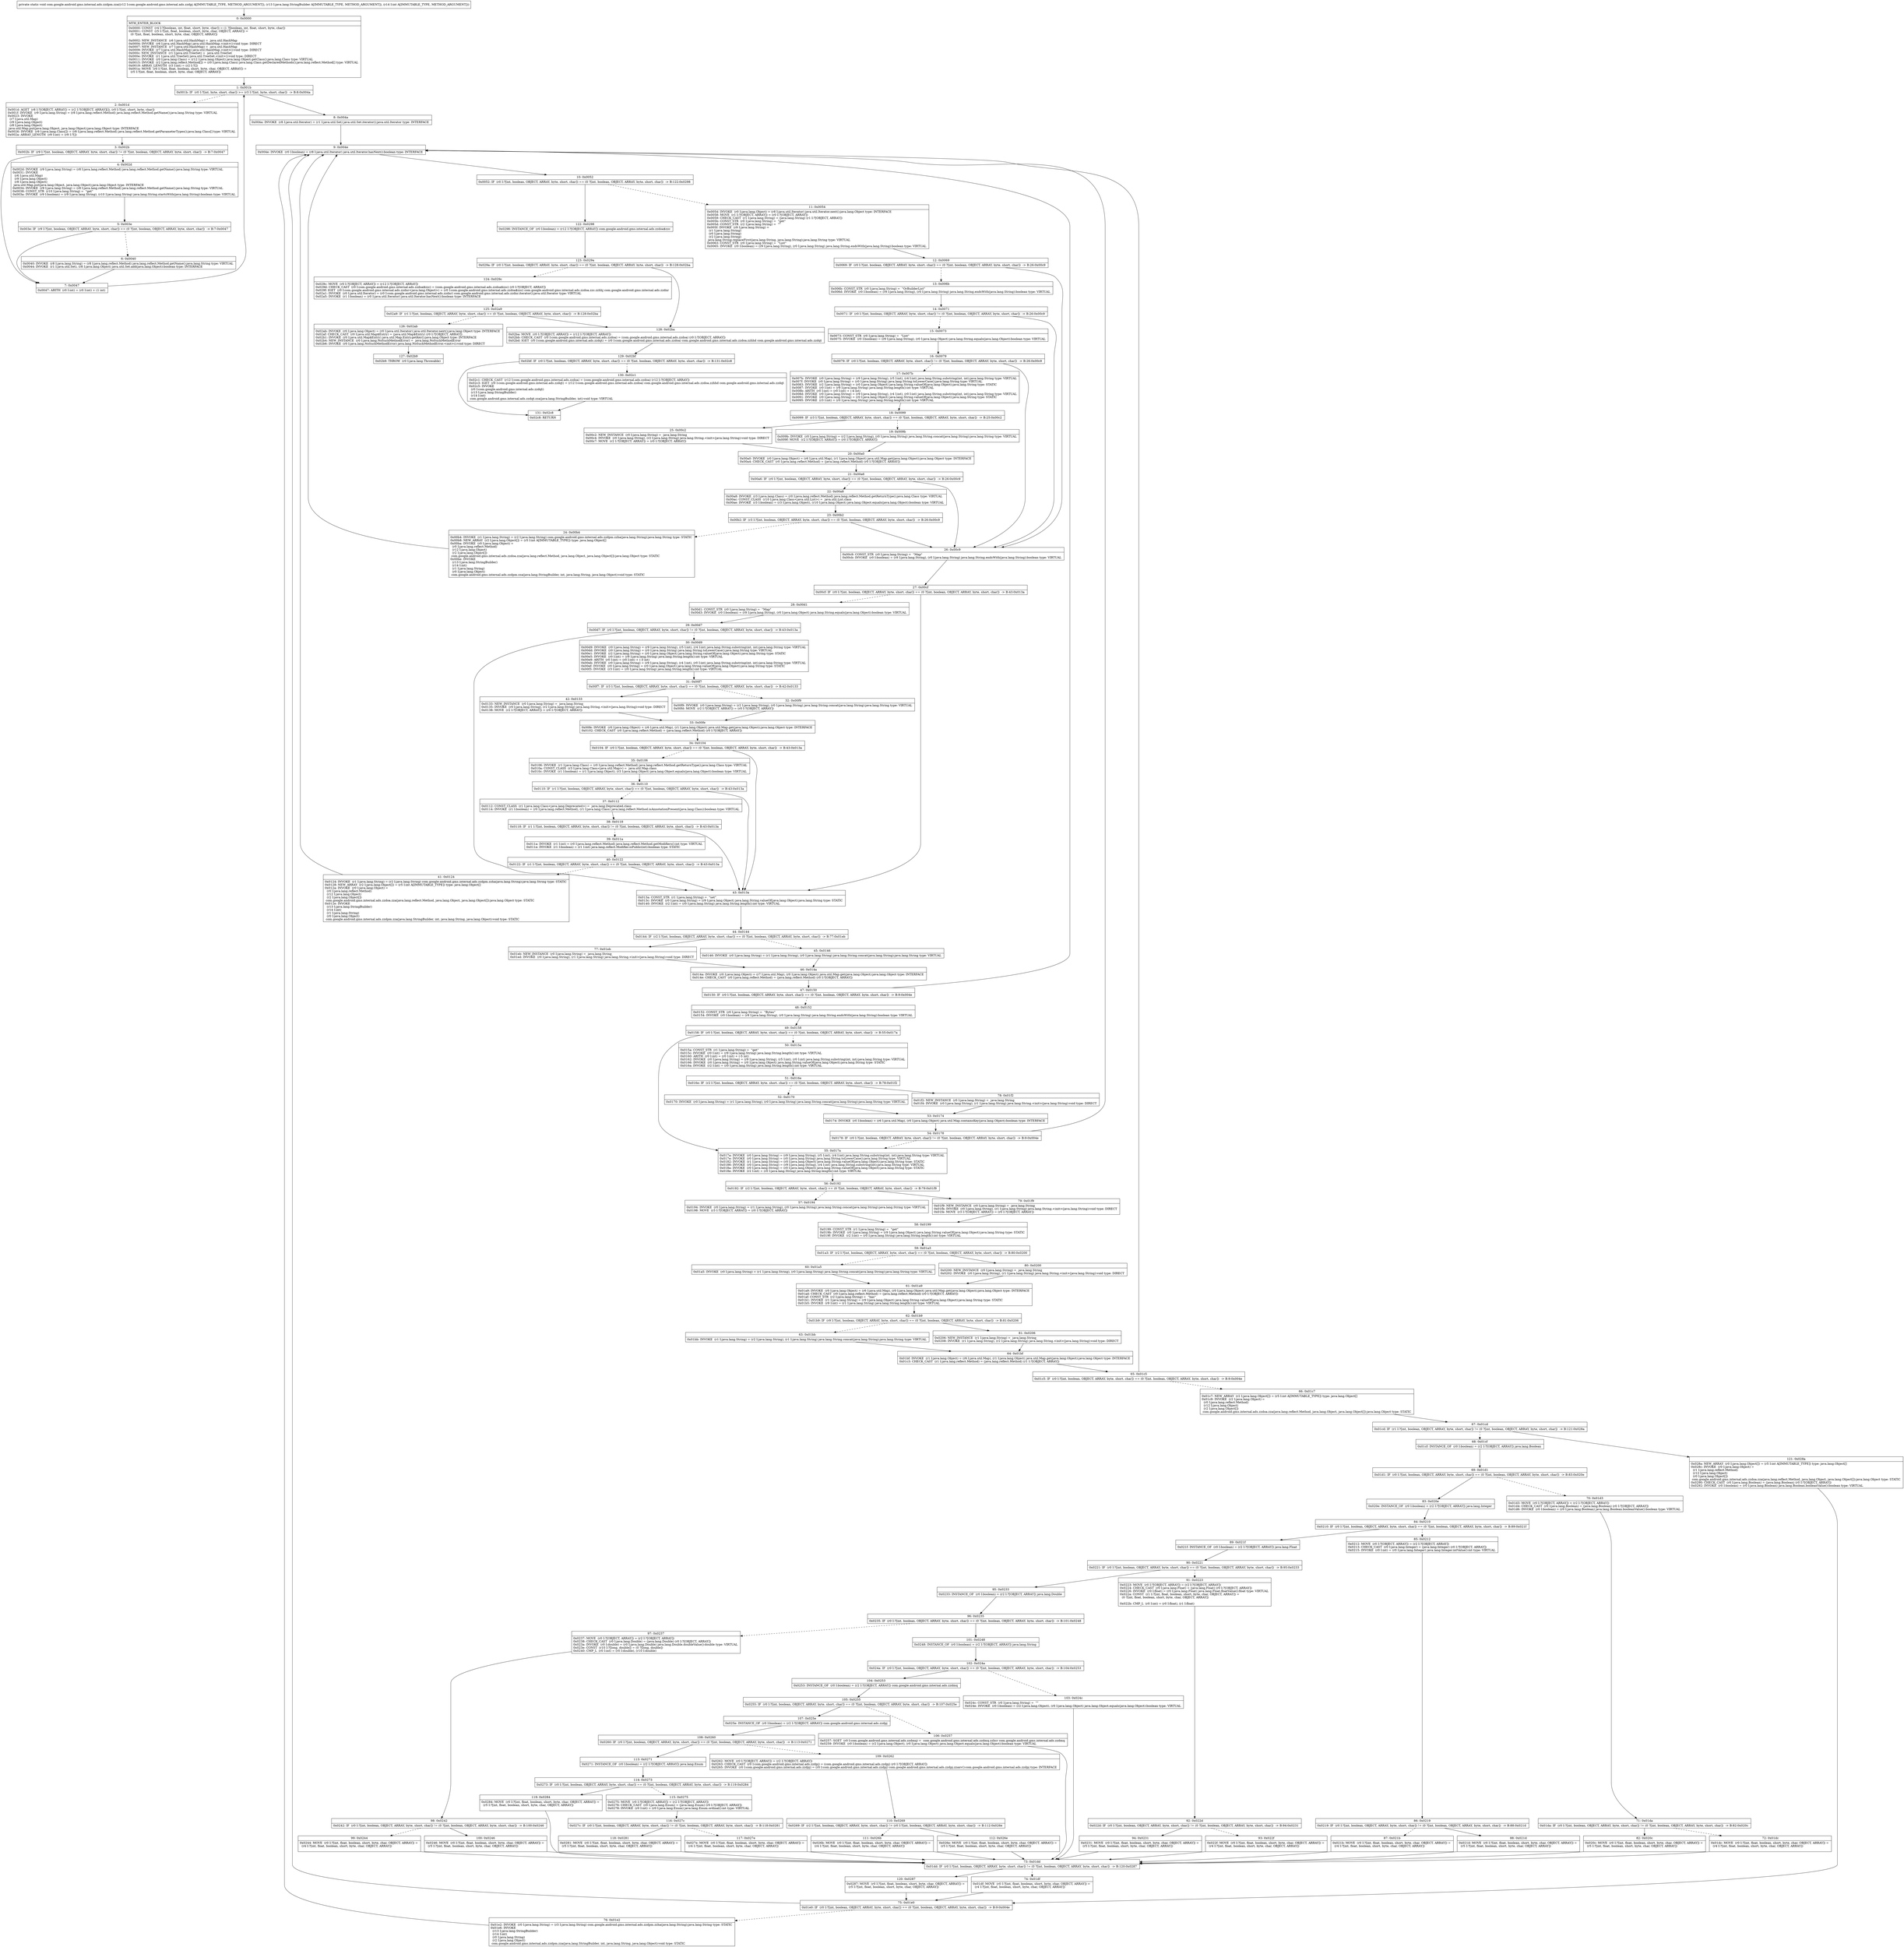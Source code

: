 digraph "CFG forcom.google.android.gms.internal.ads.zzdpm.zza(Lcom\/google\/android\/gms\/internal\/ads\/zzdpj;Ljava\/lang\/StringBuilder;I)V" {
Node_0 [shape=record,label="{0\:\ 0x0000|MTH_ENTER_BLOCK\l|0x0000: CONST  (r4 I:?[boolean, int, float, short, byte, char]) = (1 ?[boolean, int, float, short, byte, char]) \l0x0001: CONST  (r5 I:?[int, float, boolean, short, byte, char, OBJECT, ARRAY]) = \l  (0 ?[int, float, boolean, short, byte, char, OBJECT, ARRAY])\l \l0x0002: NEW_INSTANCE  (r6 I:java.util.HashMap) =  java.util.HashMap \l0x0004: INVOKE  (r6 I:java.util.HashMap) java.util.HashMap.\<init\>():void type: DIRECT \l0x0007: NEW_INSTANCE  (r7 I:java.util.HashMap) =  java.util.HashMap \l0x0009: INVOKE  (r7 I:java.util.HashMap) java.util.HashMap.\<init\>():void type: DIRECT \l0x000c: NEW_INSTANCE  (r1 I:java.util.TreeSet) =  java.util.TreeSet \l0x000e: INVOKE  (r1 I:java.util.TreeSet) java.util.TreeSet.\<init\>():void type: DIRECT \l0x0011: INVOKE  (r0 I:java.lang.Class) = (r12 I:java.lang.Object) java.lang.Object.getClass():java.lang.Class type: VIRTUAL \l0x0015: INVOKE  (r2 I:java.lang.reflect.Method[]) = (r0 I:java.lang.Class) java.lang.Class.getDeclaredMethods():java.lang.reflect.Method[] type: VIRTUAL \l0x0019: ARRAY_LENGTH  (r3 I:int) = (r2 I:?[]) \l0x001a: MOVE  (r0 I:?[int, float, boolean, short, byte, char, OBJECT, ARRAY]) = \l  (r5 I:?[int, float, boolean, short, byte, char, OBJECT, ARRAY])\l \l}"];
Node_1 [shape=record,label="{1\:\ 0x001b|0x001b: IF  (r0 I:?[int, byte, short, char]) \>= (r3 I:?[int, byte, short, char])  \-\> B:8:0x004a \l}"];
Node_2 [shape=record,label="{2\:\ 0x001d|0x001d: AGET  (r8 I:?[OBJECT, ARRAY]) = (r2 I:?[OBJECT, ARRAY][]), (r0 I:?[int, short, byte, char]) \l0x001f: INVOKE  (r9 I:java.lang.String) = (r8 I:java.lang.reflect.Method) java.lang.reflect.Method.getName():java.lang.String type: VIRTUAL \l0x0023: INVOKE  \l  (r7 I:java.util.Map)\l  (r9 I:java.lang.Object)\l  (r8 I:java.lang.Object)\l java.util.Map.put(java.lang.Object, java.lang.Object):java.lang.Object type: INTERFACE \l0x0026: INVOKE  (r9 I:java.lang.Class[]) = (r8 I:java.lang.reflect.Method) java.lang.reflect.Method.getParameterTypes():java.lang.Class[] type: VIRTUAL \l0x002a: ARRAY_LENGTH  (r9 I:int) = (r9 I:?[]) \l}"];
Node_3 [shape=record,label="{3\:\ 0x002b|0x002b: IF  (r9 I:?[int, boolean, OBJECT, ARRAY, byte, short, char]) != (0 ?[int, boolean, OBJECT, ARRAY, byte, short, char])  \-\> B:7:0x0047 \l}"];
Node_4 [shape=record,label="{4\:\ 0x002d|0x002d: INVOKE  (r9 I:java.lang.String) = (r8 I:java.lang.reflect.Method) java.lang.reflect.Method.getName():java.lang.String type: VIRTUAL \l0x0031: INVOKE  \l  (r6 I:java.util.Map)\l  (r9 I:java.lang.Object)\l  (r8 I:java.lang.Object)\l java.util.Map.put(java.lang.Object, java.lang.Object):java.lang.Object type: INTERFACE \l0x0034: INVOKE  (r9 I:java.lang.String) = (r8 I:java.lang.reflect.Method) java.lang.reflect.Method.getName():java.lang.String type: VIRTUAL \l0x0038: CONST_STR  (r10 I:java.lang.String) =  \"get\" \l0x003a: INVOKE  (r9 I:boolean) = (r9 I:java.lang.String), (r10 I:java.lang.String) java.lang.String.startsWith(java.lang.String):boolean type: VIRTUAL \l}"];
Node_5 [shape=record,label="{5\:\ 0x003e|0x003e: IF  (r9 I:?[int, boolean, OBJECT, ARRAY, byte, short, char]) == (0 ?[int, boolean, OBJECT, ARRAY, byte, short, char])  \-\> B:7:0x0047 \l}"];
Node_6 [shape=record,label="{6\:\ 0x0040|0x0040: INVOKE  (r8 I:java.lang.String) = (r8 I:java.lang.reflect.Method) java.lang.reflect.Method.getName():java.lang.String type: VIRTUAL \l0x0044: INVOKE  (r1 I:java.util.Set), (r8 I:java.lang.Object) java.util.Set.add(java.lang.Object):boolean type: INTERFACE \l}"];
Node_7 [shape=record,label="{7\:\ 0x0047|0x0047: ARITH  (r0 I:int) = (r0 I:int) + (1 int) \l}"];
Node_8 [shape=record,label="{8\:\ 0x004a|0x004a: INVOKE  (r8 I:java.util.Iterator) = (r1 I:java.util.Set) java.util.Set.iterator():java.util.Iterator type: INTERFACE \l}"];
Node_9 [shape=record,label="{9\:\ 0x004e|0x004e: INVOKE  (r0 I:boolean) = (r8 I:java.util.Iterator) java.util.Iterator.hasNext():boolean type: INTERFACE \l}"];
Node_10 [shape=record,label="{10\:\ 0x0052|0x0052: IF  (r0 I:?[int, boolean, OBJECT, ARRAY, byte, short, char]) == (0 ?[int, boolean, OBJECT, ARRAY, byte, short, char])  \-\> B:122:0x0298 \l}"];
Node_11 [shape=record,label="{11\:\ 0x0054|0x0054: INVOKE  (r0 I:java.lang.Object) = (r8 I:java.util.Iterator) java.util.Iterator.next():java.lang.Object type: INTERFACE \l0x0058: MOVE  (r1 I:?[OBJECT, ARRAY]) = (r0 I:?[OBJECT, ARRAY]) \l0x0059: CHECK_CAST  (r1 I:java.lang.String) = (java.lang.String) (r1 I:?[OBJECT, ARRAY]) \l0x005b: CONST_STR  (r0 I:java.lang.String) =  \"get\" \l0x005d: CONST_STR  (r2 I:java.lang.String) =  \"\" \l0x005f: INVOKE  (r9 I:java.lang.String) = \l  (r1 I:java.lang.String)\l  (r0 I:java.lang.String)\l  (r2 I:java.lang.String)\l java.lang.String.replaceFirst(java.lang.String, java.lang.String):java.lang.String type: VIRTUAL \l0x0063: CONST_STR  (r0 I:java.lang.String) =  \"List\" \l0x0065: INVOKE  (r0 I:boolean) = (r9 I:java.lang.String), (r0 I:java.lang.String) java.lang.String.endsWith(java.lang.String):boolean type: VIRTUAL \l}"];
Node_12 [shape=record,label="{12\:\ 0x0069|0x0069: IF  (r0 I:?[int, boolean, OBJECT, ARRAY, byte, short, char]) == (0 ?[int, boolean, OBJECT, ARRAY, byte, short, char])  \-\> B:26:0x00c9 \l}"];
Node_13 [shape=record,label="{13\:\ 0x006b|0x006b: CONST_STR  (r0 I:java.lang.String) =  \"OrBuilderList\" \l0x006d: INVOKE  (r0 I:boolean) = (r9 I:java.lang.String), (r0 I:java.lang.String) java.lang.String.endsWith(java.lang.String):boolean type: VIRTUAL \l}"];
Node_14 [shape=record,label="{14\:\ 0x0071|0x0071: IF  (r0 I:?[int, boolean, OBJECT, ARRAY, byte, short, char]) != (0 ?[int, boolean, OBJECT, ARRAY, byte, short, char])  \-\> B:26:0x00c9 \l}"];
Node_15 [shape=record,label="{15\:\ 0x0073|0x0073: CONST_STR  (r0 I:java.lang.String) =  \"List\" \l0x0075: INVOKE  (r0 I:boolean) = (r9 I:java.lang.String), (r0 I:java.lang.Object) java.lang.String.equals(java.lang.Object):boolean type: VIRTUAL \l}"];
Node_16 [shape=record,label="{16\:\ 0x0079|0x0079: IF  (r0 I:?[int, boolean, OBJECT, ARRAY, byte, short, char]) != (0 ?[int, boolean, OBJECT, ARRAY, byte, short, char])  \-\> B:26:0x00c9 \l}"];
Node_17 [shape=record,label="{17\:\ 0x007b|0x007b: INVOKE  (r0 I:java.lang.String) = (r9 I:java.lang.String), (r5 I:int), (r4 I:int) java.lang.String.substring(int, int):java.lang.String type: VIRTUAL \l0x007f: INVOKE  (r0 I:java.lang.String) = (r0 I:java.lang.String) java.lang.String.toLowerCase():java.lang.String type: VIRTUAL \l0x0083: INVOKE  (r2 I:java.lang.String) = (r0 I:java.lang.Object) java.lang.String.valueOf(java.lang.Object):java.lang.String type: STATIC \l0x0087: INVOKE  (r0 I:int) = (r9 I:java.lang.String) java.lang.String.length():int type: VIRTUAL \l0x008b: ARITH  (r0 I:int) = (r0 I:int) + (\-4 int) \l0x008d: INVOKE  (r0 I:java.lang.String) = (r9 I:java.lang.String), (r4 I:int), (r0 I:int) java.lang.String.substring(int, int):java.lang.String type: VIRTUAL \l0x0091: INVOKE  (r0 I:java.lang.String) = (r0 I:java.lang.Object) java.lang.String.valueOf(java.lang.Object):java.lang.String type: STATIC \l0x0095: INVOKE  (r3 I:int) = (r0 I:java.lang.String) java.lang.String.length():int type: VIRTUAL \l}"];
Node_18 [shape=record,label="{18\:\ 0x0099|0x0099: IF  (r3 I:?[int, boolean, OBJECT, ARRAY, byte, short, char]) == (0 ?[int, boolean, OBJECT, ARRAY, byte, short, char])  \-\> B:25:0x00c2 \l}"];
Node_19 [shape=record,label="{19\:\ 0x009b|0x009b: INVOKE  (r0 I:java.lang.String) = (r2 I:java.lang.String), (r0 I:java.lang.String) java.lang.String.concat(java.lang.String):java.lang.String type: VIRTUAL \l0x009f: MOVE  (r2 I:?[OBJECT, ARRAY]) = (r0 I:?[OBJECT, ARRAY]) \l}"];
Node_20 [shape=record,label="{20\:\ 0x00a0|0x00a0: INVOKE  (r0 I:java.lang.Object) = (r6 I:java.util.Map), (r1 I:java.lang.Object) java.util.Map.get(java.lang.Object):java.lang.Object type: INTERFACE \l0x00a4: CHECK_CAST  (r0 I:java.lang.reflect.Method) = (java.lang.reflect.Method) (r0 I:?[OBJECT, ARRAY]) \l}"];
Node_21 [shape=record,label="{21\:\ 0x00a6|0x00a6: IF  (r0 I:?[int, boolean, OBJECT, ARRAY, byte, short, char]) == (0 ?[int, boolean, OBJECT, ARRAY, byte, short, char])  \-\> B:26:0x00c9 \l}"];
Node_22 [shape=record,label="{22\:\ 0x00a8|0x00a8: INVOKE  (r3 I:java.lang.Class) = (r0 I:java.lang.reflect.Method) java.lang.reflect.Method.getReturnType():java.lang.Class type: VIRTUAL \l0x00ac: CONST_CLASS  (r10 I:java.lang.Class\<java.util.List\>) =  java.util.List.class \l0x00ae: INVOKE  (r3 I:boolean) = (r3 I:java.lang.Object), (r10 I:java.lang.Object) java.lang.Object.equals(java.lang.Object):boolean type: VIRTUAL \l}"];
Node_23 [shape=record,label="{23\:\ 0x00b2|0x00b2: IF  (r3 I:?[int, boolean, OBJECT, ARRAY, byte, short, char]) == (0 ?[int, boolean, OBJECT, ARRAY, byte, short, char])  \-\> B:26:0x00c9 \l}"];
Node_24 [shape=record,label="{24\:\ 0x00b4|0x00b4: INVOKE  (r1 I:java.lang.String) = (r2 I:java.lang.String) com.google.android.gms.internal.ads.zzdpm.zzha(java.lang.String):java.lang.String type: STATIC \l0x00b8: NEW_ARRAY  (r2 I:java.lang.Object[]) = (r5 I:int A[IMMUTABLE_TYPE]) type: java.lang.Object[] \l0x00ba: INVOKE  (r0 I:java.lang.Object) = \l  (r0 I:java.lang.reflect.Method)\l  (r12 I:java.lang.Object)\l  (r2 I:java.lang.Object[])\l com.google.android.gms.internal.ads.zzdoa.zza(java.lang.reflect.Method, java.lang.Object, java.lang.Object[]):java.lang.Object type: STATIC \l0x00be: INVOKE  \l  (r13 I:java.lang.StringBuilder)\l  (r14 I:int)\l  (r1 I:java.lang.String)\l  (r0 I:java.lang.Object)\l com.google.android.gms.internal.ads.zzdpm.zza(java.lang.StringBuilder, int, java.lang.String, java.lang.Object):void type: STATIC \l}"];
Node_25 [shape=record,label="{25\:\ 0x00c2|0x00c2: NEW_INSTANCE  (r0 I:java.lang.String) =  java.lang.String \l0x00c4: INVOKE  (r0 I:java.lang.String), (r2 I:java.lang.String) java.lang.String.\<init\>(java.lang.String):void type: DIRECT \l0x00c7: MOVE  (r2 I:?[OBJECT, ARRAY]) = (r0 I:?[OBJECT, ARRAY]) \l}"];
Node_26 [shape=record,label="{26\:\ 0x00c9|0x00c9: CONST_STR  (r0 I:java.lang.String) =  \"Map\" \l0x00cb: INVOKE  (r0 I:boolean) = (r9 I:java.lang.String), (r0 I:java.lang.String) java.lang.String.endsWith(java.lang.String):boolean type: VIRTUAL \l}"];
Node_27 [shape=record,label="{27\:\ 0x00cf|0x00cf: IF  (r0 I:?[int, boolean, OBJECT, ARRAY, byte, short, char]) == (0 ?[int, boolean, OBJECT, ARRAY, byte, short, char])  \-\> B:43:0x013a \l}"];
Node_28 [shape=record,label="{28\:\ 0x00d1|0x00d1: CONST_STR  (r0 I:java.lang.String) =  \"Map\" \l0x00d3: INVOKE  (r0 I:boolean) = (r9 I:java.lang.String), (r0 I:java.lang.Object) java.lang.String.equals(java.lang.Object):boolean type: VIRTUAL \l}"];
Node_29 [shape=record,label="{29\:\ 0x00d7|0x00d7: IF  (r0 I:?[int, boolean, OBJECT, ARRAY, byte, short, char]) != (0 ?[int, boolean, OBJECT, ARRAY, byte, short, char])  \-\> B:43:0x013a \l}"];
Node_30 [shape=record,label="{30\:\ 0x00d9|0x00d9: INVOKE  (r0 I:java.lang.String) = (r9 I:java.lang.String), (r5 I:int), (r4 I:int) java.lang.String.substring(int, int):java.lang.String type: VIRTUAL \l0x00dd: INVOKE  (r0 I:java.lang.String) = (r0 I:java.lang.String) java.lang.String.toLowerCase():java.lang.String type: VIRTUAL \l0x00e1: INVOKE  (r2 I:java.lang.String) = (r0 I:java.lang.Object) java.lang.String.valueOf(java.lang.Object):java.lang.String type: STATIC \l0x00e5: INVOKE  (r0 I:int) = (r9 I:java.lang.String) java.lang.String.length():int type: VIRTUAL \l0x00e9: ARITH  (r0 I:int) = (r0 I:int) + (\-3 int) \l0x00eb: INVOKE  (r0 I:java.lang.String) = (r9 I:java.lang.String), (r4 I:int), (r0 I:int) java.lang.String.substring(int, int):java.lang.String type: VIRTUAL \l0x00ef: INVOKE  (r0 I:java.lang.String) = (r0 I:java.lang.Object) java.lang.String.valueOf(java.lang.Object):java.lang.String type: STATIC \l0x00f3: INVOKE  (r3 I:int) = (r0 I:java.lang.String) java.lang.String.length():int type: VIRTUAL \l}"];
Node_31 [shape=record,label="{31\:\ 0x00f7|0x00f7: IF  (r3 I:?[int, boolean, OBJECT, ARRAY, byte, short, char]) == (0 ?[int, boolean, OBJECT, ARRAY, byte, short, char])  \-\> B:42:0x0133 \l}"];
Node_32 [shape=record,label="{32\:\ 0x00f9|0x00f9: INVOKE  (r0 I:java.lang.String) = (r2 I:java.lang.String), (r0 I:java.lang.String) java.lang.String.concat(java.lang.String):java.lang.String type: VIRTUAL \l0x00fd: MOVE  (r2 I:?[OBJECT, ARRAY]) = (r0 I:?[OBJECT, ARRAY]) \l}"];
Node_33 [shape=record,label="{33\:\ 0x00fe|0x00fe: INVOKE  (r0 I:java.lang.Object) = (r6 I:java.util.Map), (r1 I:java.lang.Object) java.util.Map.get(java.lang.Object):java.lang.Object type: INTERFACE \l0x0102: CHECK_CAST  (r0 I:java.lang.reflect.Method) = (java.lang.reflect.Method) (r0 I:?[OBJECT, ARRAY]) \l}"];
Node_34 [shape=record,label="{34\:\ 0x0104|0x0104: IF  (r0 I:?[int, boolean, OBJECT, ARRAY, byte, short, char]) == (0 ?[int, boolean, OBJECT, ARRAY, byte, short, char])  \-\> B:43:0x013a \l}"];
Node_35 [shape=record,label="{35\:\ 0x0106|0x0106: INVOKE  (r1 I:java.lang.Class) = (r0 I:java.lang.reflect.Method) java.lang.reflect.Method.getReturnType():java.lang.Class type: VIRTUAL \l0x010a: CONST_CLASS  (r3 I:java.lang.Class\<java.util.Map\>) =  java.util.Map.class \l0x010c: INVOKE  (r1 I:boolean) = (r1 I:java.lang.Object), (r3 I:java.lang.Object) java.lang.Object.equals(java.lang.Object):boolean type: VIRTUAL \l}"];
Node_36 [shape=record,label="{36\:\ 0x0110|0x0110: IF  (r1 I:?[int, boolean, OBJECT, ARRAY, byte, short, char]) == (0 ?[int, boolean, OBJECT, ARRAY, byte, short, char])  \-\> B:43:0x013a \l}"];
Node_37 [shape=record,label="{37\:\ 0x0112|0x0112: CONST_CLASS  (r1 I:java.lang.Class\<java.lang.Deprecated\>) =  java.lang.Deprecated.class \l0x0114: INVOKE  (r1 I:boolean) = (r0 I:java.lang.reflect.Method), (r1 I:java.lang.Class) java.lang.reflect.Method.isAnnotationPresent(java.lang.Class):boolean type: VIRTUAL \l}"];
Node_38 [shape=record,label="{38\:\ 0x0118|0x0118: IF  (r1 I:?[int, boolean, OBJECT, ARRAY, byte, short, char]) != (0 ?[int, boolean, OBJECT, ARRAY, byte, short, char])  \-\> B:43:0x013a \l}"];
Node_39 [shape=record,label="{39\:\ 0x011a|0x011a: INVOKE  (r1 I:int) = (r0 I:java.lang.reflect.Method) java.lang.reflect.Method.getModifiers():int type: VIRTUAL \l0x011e: INVOKE  (r1 I:boolean) = (r1 I:int) java.lang.reflect.Modifier.isPublic(int):boolean type: STATIC \l}"];
Node_40 [shape=record,label="{40\:\ 0x0122|0x0122: IF  (r1 I:?[int, boolean, OBJECT, ARRAY, byte, short, char]) == (0 ?[int, boolean, OBJECT, ARRAY, byte, short, char])  \-\> B:43:0x013a \l}"];
Node_41 [shape=record,label="{41\:\ 0x0124|0x0124: INVOKE  (r1 I:java.lang.String) = (r2 I:java.lang.String) com.google.android.gms.internal.ads.zzdpm.zzha(java.lang.String):java.lang.String type: STATIC \l0x0128: NEW_ARRAY  (r2 I:java.lang.Object[]) = (r5 I:int A[IMMUTABLE_TYPE]) type: java.lang.Object[] \l0x012a: INVOKE  (r0 I:java.lang.Object) = \l  (r0 I:java.lang.reflect.Method)\l  (r12 I:java.lang.Object)\l  (r2 I:java.lang.Object[])\l com.google.android.gms.internal.ads.zzdoa.zza(java.lang.reflect.Method, java.lang.Object, java.lang.Object[]):java.lang.Object type: STATIC \l0x012e: INVOKE  \l  (r13 I:java.lang.StringBuilder)\l  (r14 I:int)\l  (r1 I:java.lang.String)\l  (r0 I:java.lang.Object)\l com.google.android.gms.internal.ads.zzdpm.zza(java.lang.StringBuilder, int, java.lang.String, java.lang.Object):void type: STATIC \l}"];
Node_42 [shape=record,label="{42\:\ 0x0133|0x0133: NEW_INSTANCE  (r0 I:java.lang.String) =  java.lang.String \l0x0135: INVOKE  (r0 I:java.lang.String), (r2 I:java.lang.String) java.lang.String.\<init\>(java.lang.String):void type: DIRECT \l0x0138: MOVE  (r2 I:?[OBJECT, ARRAY]) = (r0 I:?[OBJECT, ARRAY]) \l}"];
Node_43 [shape=record,label="{43\:\ 0x013a|0x013a: CONST_STR  (r1 I:java.lang.String) =  \"set\" \l0x013c: INVOKE  (r0 I:java.lang.String) = (r9 I:java.lang.Object) java.lang.String.valueOf(java.lang.Object):java.lang.String type: STATIC \l0x0140: INVOKE  (r2 I:int) = (r0 I:java.lang.String) java.lang.String.length():int type: VIRTUAL \l}"];
Node_44 [shape=record,label="{44\:\ 0x0144|0x0144: IF  (r2 I:?[int, boolean, OBJECT, ARRAY, byte, short, char]) == (0 ?[int, boolean, OBJECT, ARRAY, byte, short, char])  \-\> B:77:0x01eb \l}"];
Node_45 [shape=record,label="{45\:\ 0x0146|0x0146: INVOKE  (r0 I:java.lang.String) = (r1 I:java.lang.String), (r0 I:java.lang.String) java.lang.String.concat(java.lang.String):java.lang.String type: VIRTUAL \l}"];
Node_46 [shape=record,label="{46\:\ 0x014a|0x014a: INVOKE  (r0 I:java.lang.Object) = (r7 I:java.util.Map), (r0 I:java.lang.Object) java.util.Map.get(java.lang.Object):java.lang.Object type: INTERFACE \l0x014e: CHECK_CAST  (r0 I:java.lang.reflect.Method) = (java.lang.reflect.Method) (r0 I:?[OBJECT, ARRAY]) \l}"];
Node_47 [shape=record,label="{47\:\ 0x0150|0x0150: IF  (r0 I:?[int, boolean, OBJECT, ARRAY, byte, short, char]) == (0 ?[int, boolean, OBJECT, ARRAY, byte, short, char])  \-\> B:9:0x004e \l}"];
Node_48 [shape=record,label="{48\:\ 0x0152|0x0152: CONST_STR  (r0 I:java.lang.String) =  \"Bytes\" \l0x0154: INVOKE  (r0 I:boolean) = (r9 I:java.lang.String), (r0 I:java.lang.String) java.lang.String.endsWith(java.lang.String):boolean type: VIRTUAL \l}"];
Node_49 [shape=record,label="{49\:\ 0x0158|0x0158: IF  (r0 I:?[int, boolean, OBJECT, ARRAY, byte, short, char]) == (0 ?[int, boolean, OBJECT, ARRAY, byte, short, char])  \-\> B:55:0x017a \l}"];
Node_50 [shape=record,label="{50\:\ 0x015a|0x015a: CONST_STR  (r1 I:java.lang.String) =  \"get\" \l0x015c: INVOKE  (r0 I:int) = (r9 I:java.lang.String) java.lang.String.length():int type: VIRTUAL \l0x0160: ARITH  (r0 I:int) = (r0 I:int) + (\-5 int) \l0x0162: INVOKE  (r0 I:java.lang.String) = (r9 I:java.lang.String), (r5 I:int), (r0 I:int) java.lang.String.substring(int, int):java.lang.String type: VIRTUAL \l0x0166: INVOKE  (r0 I:java.lang.String) = (r0 I:java.lang.Object) java.lang.String.valueOf(java.lang.Object):java.lang.String type: STATIC \l0x016a: INVOKE  (r2 I:int) = (r0 I:java.lang.String) java.lang.String.length():int type: VIRTUAL \l}"];
Node_51 [shape=record,label="{51\:\ 0x016e|0x016e: IF  (r2 I:?[int, boolean, OBJECT, ARRAY, byte, short, char]) == (0 ?[int, boolean, OBJECT, ARRAY, byte, short, char])  \-\> B:78:0x01f2 \l}"];
Node_52 [shape=record,label="{52\:\ 0x0170|0x0170: INVOKE  (r0 I:java.lang.String) = (r1 I:java.lang.String), (r0 I:java.lang.String) java.lang.String.concat(java.lang.String):java.lang.String type: VIRTUAL \l}"];
Node_53 [shape=record,label="{53\:\ 0x0174|0x0174: INVOKE  (r0 I:boolean) = (r6 I:java.util.Map), (r0 I:java.lang.Object) java.util.Map.containsKey(java.lang.Object):boolean type: INTERFACE \l}"];
Node_54 [shape=record,label="{54\:\ 0x0178|0x0178: IF  (r0 I:?[int, boolean, OBJECT, ARRAY, byte, short, char]) != (0 ?[int, boolean, OBJECT, ARRAY, byte, short, char])  \-\> B:9:0x004e \l}"];
Node_55 [shape=record,label="{55\:\ 0x017a|0x017a: INVOKE  (r0 I:java.lang.String) = (r9 I:java.lang.String), (r5 I:int), (r4 I:int) java.lang.String.substring(int, int):java.lang.String type: VIRTUAL \l0x017e: INVOKE  (r0 I:java.lang.String) = (r0 I:java.lang.String) java.lang.String.toLowerCase():java.lang.String type: VIRTUAL \l0x0182: INVOKE  (r1 I:java.lang.String) = (r0 I:java.lang.Object) java.lang.String.valueOf(java.lang.Object):java.lang.String type: STATIC \l0x0186: INVOKE  (r0 I:java.lang.String) = (r9 I:java.lang.String), (r4 I:int) java.lang.String.substring(int):java.lang.String type: VIRTUAL \l0x018a: INVOKE  (r0 I:java.lang.String) = (r0 I:java.lang.Object) java.lang.String.valueOf(java.lang.Object):java.lang.String type: STATIC \l0x018e: INVOKE  (r2 I:int) = (r0 I:java.lang.String) java.lang.String.length():int type: VIRTUAL \l}"];
Node_56 [shape=record,label="{56\:\ 0x0192|0x0192: IF  (r2 I:?[int, boolean, OBJECT, ARRAY, byte, short, char]) == (0 ?[int, boolean, OBJECT, ARRAY, byte, short, char])  \-\> B:79:0x01f9 \l}"];
Node_57 [shape=record,label="{57\:\ 0x0194|0x0194: INVOKE  (r0 I:java.lang.String) = (r1 I:java.lang.String), (r0 I:java.lang.String) java.lang.String.concat(java.lang.String):java.lang.String type: VIRTUAL \l0x0198: MOVE  (r3 I:?[OBJECT, ARRAY]) = (r0 I:?[OBJECT, ARRAY]) \l}"];
Node_58 [shape=record,label="{58\:\ 0x0199|0x0199: CONST_STR  (r1 I:java.lang.String) =  \"get\" \l0x019b: INVOKE  (r0 I:java.lang.String) = (r9 I:java.lang.Object) java.lang.String.valueOf(java.lang.Object):java.lang.String type: STATIC \l0x019f: INVOKE  (r2 I:int) = (r0 I:java.lang.String) java.lang.String.length():int type: VIRTUAL \l}"];
Node_59 [shape=record,label="{59\:\ 0x01a3|0x01a3: IF  (r2 I:?[int, boolean, OBJECT, ARRAY, byte, short, char]) == (0 ?[int, boolean, OBJECT, ARRAY, byte, short, char])  \-\> B:80:0x0200 \l}"];
Node_60 [shape=record,label="{60\:\ 0x01a5|0x01a5: INVOKE  (r0 I:java.lang.String) = (r1 I:java.lang.String), (r0 I:java.lang.String) java.lang.String.concat(java.lang.String):java.lang.String type: VIRTUAL \l}"];
Node_61 [shape=record,label="{61\:\ 0x01a9|0x01a9: INVOKE  (r0 I:java.lang.Object) = (r6 I:java.util.Map), (r0 I:java.lang.Object) java.util.Map.get(java.lang.Object):java.lang.Object type: INTERFACE \l0x01ad: CHECK_CAST  (r0 I:java.lang.reflect.Method) = (java.lang.reflect.Method) (r0 I:?[OBJECT, ARRAY]) \l0x01af: CONST_STR  (r2 I:java.lang.String) =  \"has\" \l0x01b1: INVOKE  (r1 I:java.lang.String) = (r9 I:java.lang.Object) java.lang.String.valueOf(java.lang.Object):java.lang.String type: STATIC \l0x01b5: INVOKE  (r9 I:int) = (r1 I:java.lang.String) java.lang.String.length():int type: VIRTUAL \l}"];
Node_62 [shape=record,label="{62\:\ 0x01b9|0x01b9: IF  (r9 I:?[int, boolean, OBJECT, ARRAY, byte, short, char]) == (0 ?[int, boolean, OBJECT, ARRAY, byte, short, char])  \-\> B:81:0x0206 \l}"];
Node_63 [shape=record,label="{63\:\ 0x01bb|0x01bb: INVOKE  (r1 I:java.lang.String) = (r2 I:java.lang.String), (r1 I:java.lang.String) java.lang.String.concat(java.lang.String):java.lang.String type: VIRTUAL \l}"];
Node_64 [shape=record,label="{64\:\ 0x01bf|0x01bf: INVOKE  (r1 I:java.lang.Object) = (r6 I:java.util.Map), (r1 I:java.lang.Object) java.util.Map.get(java.lang.Object):java.lang.Object type: INTERFACE \l0x01c3: CHECK_CAST  (r1 I:java.lang.reflect.Method) = (java.lang.reflect.Method) (r1 I:?[OBJECT, ARRAY]) \l}"];
Node_65 [shape=record,label="{65\:\ 0x01c5|0x01c5: IF  (r0 I:?[int, boolean, OBJECT, ARRAY, byte, short, char]) == (0 ?[int, boolean, OBJECT, ARRAY, byte, short, char])  \-\> B:9:0x004e \l}"];
Node_66 [shape=record,label="{66\:\ 0x01c7|0x01c7: NEW_ARRAY  (r2 I:java.lang.Object[]) = (r5 I:int A[IMMUTABLE_TYPE]) type: java.lang.Object[] \l0x01c9: INVOKE  (r2 I:java.lang.Object) = \l  (r0 I:java.lang.reflect.Method)\l  (r12 I:java.lang.Object)\l  (r2 I:java.lang.Object[])\l com.google.android.gms.internal.ads.zzdoa.zza(java.lang.reflect.Method, java.lang.Object, java.lang.Object[]):java.lang.Object type: STATIC \l}"];
Node_67 [shape=record,label="{67\:\ 0x01cd|0x01cd: IF  (r1 I:?[int, boolean, OBJECT, ARRAY, byte, short, char]) != (0 ?[int, boolean, OBJECT, ARRAY, byte, short, char])  \-\> B:121:0x028a \l}"];
Node_68 [shape=record,label="{68\:\ 0x01cf|0x01cf: INSTANCE_OF  (r0 I:boolean) = (r2 I:?[OBJECT, ARRAY]) java.lang.Boolean \l}"];
Node_69 [shape=record,label="{69\:\ 0x01d1|0x01d1: IF  (r0 I:?[int, boolean, OBJECT, ARRAY, byte, short, char]) == (0 ?[int, boolean, OBJECT, ARRAY, byte, short, char])  \-\> B:83:0x020e \l}"];
Node_70 [shape=record,label="{70\:\ 0x01d3|0x01d3: MOVE  (r0 I:?[OBJECT, ARRAY]) = (r2 I:?[OBJECT, ARRAY]) \l0x01d4: CHECK_CAST  (r0 I:java.lang.Boolean) = (java.lang.Boolean) (r0 I:?[OBJECT, ARRAY]) \l0x01d6: INVOKE  (r0 I:boolean) = (r0 I:java.lang.Boolean) java.lang.Boolean.booleanValue():boolean type: VIRTUAL \l}"];
Node_71 [shape=record,label="{71\:\ 0x01da|0x01da: IF  (r0 I:?[int, boolean, OBJECT, ARRAY, byte, short, char]) != (0 ?[int, boolean, OBJECT, ARRAY, byte, short, char])  \-\> B:82:0x020c \l}"];
Node_72 [shape=record,label="{72\:\ 0x01dc|0x01dc: MOVE  (r0 I:?[int, float, boolean, short, byte, char, OBJECT, ARRAY]) = \l  (r4 I:?[int, float, boolean, short, byte, char, OBJECT, ARRAY])\l \l}"];
Node_73 [shape=record,label="{73\:\ 0x01dd|0x01dd: IF  (r0 I:?[int, boolean, OBJECT, ARRAY, byte, short, char]) != (0 ?[int, boolean, OBJECT, ARRAY, byte, short, char])  \-\> B:120:0x0287 \l}"];
Node_74 [shape=record,label="{74\:\ 0x01df|0x01df: MOVE  (r0 I:?[int, float, boolean, short, byte, char, OBJECT, ARRAY]) = \l  (r4 I:?[int, float, boolean, short, byte, char, OBJECT, ARRAY])\l \l}"];
Node_75 [shape=record,label="{75\:\ 0x01e0|0x01e0: IF  (r0 I:?[int, boolean, OBJECT, ARRAY, byte, short, char]) == (0 ?[int, boolean, OBJECT, ARRAY, byte, short, char])  \-\> B:9:0x004e \l}"];
Node_76 [shape=record,label="{76\:\ 0x01e2|0x01e2: INVOKE  (r0 I:java.lang.String) = (r3 I:java.lang.String) com.google.android.gms.internal.ads.zzdpm.zzha(java.lang.String):java.lang.String type: STATIC \l0x01e6: INVOKE  \l  (r13 I:java.lang.StringBuilder)\l  (r14 I:int)\l  (r0 I:java.lang.String)\l  (r2 I:java.lang.Object)\l com.google.android.gms.internal.ads.zzdpm.zza(java.lang.StringBuilder, int, java.lang.String, java.lang.Object):void type: STATIC \l}"];
Node_77 [shape=record,label="{77\:\ 0x01eb|0x01eb: NEW_INSTANCE  (r0 I:java.lang.String) =  java.lang.String \l0x01ed: INVOKE  (r0 I:java.lang.String), (r1 I:java.lang.String) java.lang.String.\<init\>(java.lang.String):void type: DIRECT \l}"];
Node_78 [shape=record,label="{78\:\ 0x01f2|0x01f2: NEW_INSTANCE  (r0 I:java.lang.String) =  java.lang.String \l0x01f4: INVOKE  (r0 I:java.lang.String), (r1 I:java.lang.String) java.lang.String.\<init\>(java.lang.String):void type: DIRECT \l}"];
Node_79 [shape=record,label="{79\:\ 0x01f9|0x01f9: NEW_INSTANCE  (r0 I:java.lang.String) =  java.lang.String \l0x01fb: INVOKE  (r0 I:java.lang.String), (r1 I:java.lang.String) java.lang.String.\<init\>(java.lang.String):void type: DIRECT \l0x01fe: MOVE  (r3 I:?[OBJECT, ARRAY]) = (r0 I:?[OBJECT, ARRAY]) \l}"];
Node_80 [shape=record,label="{80\:\ 0x0200|0x0200: NEW_INSTANCE  (r0 I:java.lang.String) =  java.lang.String \l0x0202: INVOKE  (r0 I:java.lang.String), (r1 I:java.lang.String) java.lang.String.\<init\>(java.lang.String):void type: DIRECT \l}"];
Node_81 [shape=record,label="{81\:\ 0x0206|0x0206: NEW_INSTANCE  (r1 I:java.lang.String) =  java.lang.String \l0x0208: INVOKE  (r1 I:java.lang.String), (r2 I:java.lang.String) java.lang.String.\<init\>(java.lang.String):void type: DIRECT \l}"];
Node_82 [shape=record,label="{82\:\ 0x020c|0x020c: MOVE  (r0 I:?[int, float, boolean, short, byte, char, OBJECT, ARRAY]) = \l  (r5 I:?[int, float, boolean, short, byte, char, OBJECT, ARRAY])\l \l}"];
Node_83 [shape=record,label="{83\:\ 0x020e|0x020e: INSTANCE_OF  (r0 I:boolean) = (r2 I:?[OBJECT, ARRAY]) java.lang.Integer \l}"];
Node_84 [shape=record,label="{84\:\ 0x0210|0x0210: IF  (r0 I:?[int, boolean, OBJECT, ARRAY, byte, short, char]) == (0 ?[int, boolean, OBJECT, ARRAY, byte, short, char])  \-\> B:89:0x021f \l}"];
Node_85 [shape=record,label="{85\:\ 0x0212|0x0212: MOVE  (r0 I:?[OBJECT, ARRAY]) = (r2 I:?[OBJECT, ARRAY]) \l0x0213: CHECK_CAST  (r0 I:java.lang.Integer) = (java.lang.Integer) (r0 I:?[OBJECT, ARRAY]) \l0x0215: INVOKE  (r0 I:int) = (r0 I:java.lang.Integer) java.lang.Integer.intValue():int type: VIRTUAL \l}"];
Node_86 [shape=record,label="{86\:\ 0x0219|0x0219: IF  (r0 I:?[int, boolean, OBJECT, ARRAY, byte, short, char]) != (0 ?[int, boolean, OBJECT, ARRAY, byte, short, char])  \-\> B:88:0x021d \l}"];
Node_87 [shape=record,label="{87\:\ 0x021b|0x021b: MOVE  (r0 I:?[int, float, boolean, short, byte, char, OBJECT, ARRAY]) = \l  (r4 I:?[int, float, boolean, short, byte, char, OBJECT, ARRAY])\l \l}"];
Node_88 [shape=record,label="{88\:\ 0x021d|0x021d: MOVE  (r0 I:?[int, float, boolean, short, byte, char, OBJECT, ARRAY]) = \l  (r5 I:?[int, float, boolean, short, byte, char, OBJECT, ARRAY])\l \l}"];
Node_89 [shape=record,label="{89\:\ 0x021f|0x021f: INSTANCE_OF  (r0 I:boolean) = (r2 I:?[OBJECT, ARRAY]) java.lang.Float \l}"];
Node_90 [shape=record,label="{90\:\ 0x0221|0x0221: IF  (r0 I:?[int, boolean, OBJECT, ARRAY, byte, short, char]) == (0 ?[int, boolean, OBJECT, ARRAY, byte, short, char])  \-\> B:95:0x0233 \l}"];
Node_91 [shape=record,label="{91\:\ 0x0223|0x0223: MOVE  (r0 I:?[OBJECT, ARRAY]) = (r2 I:?[OBJECT, ARRAY]) \l0x0224: CHECK_CAST  (r0 I:java.lang.Float) = (java.lang.Float) (r0 I:?[OBJECT, ARRAY]) \l0x0226: INVOKE  (r0 I:float) = (r0 I:java.lang.Float) java.lang.Float.floatValue():float type: VIRTUAL \l0x022a: CONST  (r1 I:?[int, float, boolean, short, byte, char, OBJECT, ARRAY]) = \l  (0 ?[int, float, boolean, short, byte, char, OBJECT, ARRAY])\l \l0x022b: CMP_L  (r0 I:int) = (r0 I:float), (r1 I:float) \l}"];
Node_92 [shape=record,label="{92\:\ 0x022d|0x022d: IF  (r0 I:?[int, boolean, OBJECT, ARRAY, byte, short, char]) != (0 ?[int, boolean, OBJECT, ARRAY, byte, short, char])  \-\> B:94:0x0231 \l}"];
Node_93 [shape=record,label="{93\:\ 0x022f|0x022f: MOVE  (r0 I:?[int, float, boolean, short, byte, char, OBJECT, ARRAY]) = \l  (r4 I:?[int, float, boolean, short, byte, char, OBJECT, ARRAY])\l \l}"];
Node_94 [shape=record,label="{94\:\ 0x0231|0x0231: MOVE  (r0 I:?[int, float, boolean, short, byte, char, OBJECT, ARRAY]) = \l  (r5 I:?[int, float, boolean, short, byte, char, OBJECT, ARRAY])\l \l}"];
Node_95 [shape=record,label="{95\:\ 0x0233|0x0233: INSTANCE_OF  (r0 I:boolean) = (r2 I:?[OBJECT, ARRAY]) java.lang.Double \l}"];
Node_96 [shape=record,label="{96\:\ 0x0235|0x0235: IF  (r0 I:?[int, boolean, OBJECT, ARRAY, byte, short, char]) == (0 ?[int, boolean, OBJECT, ARRAY, byte, short, char])  \-\> B:101:0x0248 \l}"];
Node_97 [shape=record,label="{97\:\ 0x0237|0x0237: MOVE  (r0 I:?[OBJECT, ARRAY]) = (r2 I:?[OBJECT, ARRAY]) \l0x0238: CHECK_CAST  (r0 I:java.lang.Double) = (java.lang.Double) (r0 I:?[OBJECT, ARRAY]) \l0x023a: INVOKE  (r0 I:double) = (r0 I:java.lang.Double) java.lang.Double.doubleValue():double type: VIRTUAL \l0x023e: CONST  (r10 I:?[long, double]) = (0 ?[long, double]) \l0x0240: CMP_L  (r0 I:int) = (r0 I:double), (r10 I:double) \l}"];
Node_98 [shape=record,label="{98\:\ 0x0242|0x0242: IF  (r0 I:?[int, boolean, OBJECT, ARRAY, byte, short, char]) != (0 ?[int, boolean, OBJECT, ARRAY, byte, short, char])  \-\> B:100:0x0246 \l}"];
Node_99 [shape=record,label="{99\:\ 0x0244|0x0244: MOVE  (r0 I:?[int, float, boolean, short, byte, char, OBJECT, ARRAY]) = \l  (r4 I:?[int, float, boolean, short, byte, char, OBJECT, ARRAY])\l \l}"];
Node_100 [shape=record,label="{100\:\ 0x0246|0x0246: MOVE  (r0 I:?[int, float, boolean, short, byte, char, OBJECT, ARRAY]) = \l  (r5 I:?[int, float, boolean, short, byte, char, OBJECT, ARRAY])\l \l}"];
Node_101 [shape=record,label="{101\:\ 0x0248|0x0248: INSTANCE_OF  (r0 I:boolean) = (r2 I:?[OBJECT, ARRAY]) java.lang.String \l}"];
Node_102 [shape=record,label="{102\:\ 0x024a|0x024a: IF  (r0 I:?[int, boolean, OBJECT, ARRAY, byte, short, char]) == (0 ?[int, boolean, OBJECT, ARRAY, byte, short, char])  \-\> B:104:0x0253 \l}"];
Node_103 [shape=record,label="{103\:\ 0x024c|0x024c: CONST_STR  (r0 I:java.lang.String) =  \"\" \l0x024e: INVOKE  (r0 I:boolean) = (r2 I:java.lang.Object), (r0 I:java.lang.Object) java.lang.Object.equals(java.lang.Object):boolean type: VIRTUAL \l}"];
Node_104 [shape=record,label="{104\:\ 0x0253|0x0253: INSTANCE_OF  (r0 I:boolean) = (r2 I:?[OBJECT, ARRAY]) com.google.android.gms.internal.ads.zzdmq \l}"];
Node_105 [shape=record,label="{105\:\ 0x0255|0x0255: IF  (r0 I:?[int, boolean, OBJECT, ARRAY, byte, short, char]) == (0 ?[int, boolean, OBJECT, ARRAY, byte, short, char])  \-\> B:107:0x025e \l}"];
Node_106 [shape=record,label="{106\:\ 0x0257|0x0257: SGET  (r0 I:com.google.android.gms.internal.ads.zzdmq) =  com.google.android.gms.internal.ads.zzdmq.zzhcr com.google.android.gms.internal.ads.zzdmq \l0x0259: INVOKE  (r0 I:boolean) = (r2 I:java.lang.Object), (r0 I:java.lang.Object) java.lang.Object.equals(java.lang.Object):boolean type: VIRTUAL \l}"];
Node_107 [shape=record,label="{107\:\ 0x025e|0x025e: INSTANCE_OF  (r0 I:boolean) = (r2 I:?[OBJECT, ARRAY]) com.google.android.gms.internal.ads.zzdpj \l}"];
Node_108 [shape=record,label="{108\:\ 0x0260|0x0260: IF  (r0 I:?[int, boolean, OBJECT, ARRAY, byte, short, char]) == (0 ?[int, boolean, OBJECT, ARRAY, byte, short, char])  \-\> B:113:0x0271 \l}"];
Node_109 [shape=record,label="{109\:\ 0x0262|0x0262: MOVE  (r0 I:?[OBJECT, ARRAY]) = (r2 I:?[OBJECT, ARRAY]) \l0x0263: CHECK_CAST  (r0 I:com.google.android.gms.internal.ads.zzdpj) = (com.google.android.gms.internal.ads.zzdpj) (r0 I:?[OBJECT, ARRAY]) \l0x0265: INVOKE  (r0 I:com.google.android.gms.internal.ads.zzdpj) = (r0 I:com.google.android.gms.internal.ads.zzdpj) com.google.android.gms.internal.ads.zzdpj.zzaxv():com.google.android.gms.internal.ads.zzdpj type: INTERFACE \l}"];
Node_110 [shape=record,label="{110\:\ 0x0269|0x0269: IF  (r2 I:?[int, boolean, OBJECT, ARRAY, byte, short, char]) != (r0 I:?[int, boolean, OBJECT, ARRAY, byte, short, char])  \-\> B:112:0x026e \l}"];
Node_111 [shape=record,label="{111\:\ 0x026b|0x026b: MOVE  (r0 I:?[int, float, boolean, short, byte, char, OBJECT, ARRAY]) = \l  (r4 I:?[int, float, boolean, short, byte, char, OBJECT, ARRAY])\l \l}"];
Node_112 [shape=record,label="{112\:\ 0x026e|0x026e: MOVE  (r0 I:?[int, float, boolean, short, byte, char, OBJECT, ARRAY]) = \l  (r5 I:?[int, float, boolean, short, byte, char, OBJECT, ARRAY])\l \l}"];
Node_113 [shape=record,label="{113\:\ 0x0271|0x0271: INSTANCE_OF  (r0 I:boolean) = (r2 I:?[OBJECT, ARRAY]) java.lang.Enum \l}"];
Node_114 [shape=record,label="{114\:\ 0x0273|0x0273: IF  (r0 I:?[int, boolean, OBJECT, ARRAY, byte, short, char]) == (0 ?[int, boolean, OBJECT, ARRAY, byte, short, char])  \-\> B:119:0x0284 \l}"];
Node_115 [shape=record,label="{115\:\ 0x0275|0x0275: MOVE  (r0 I:?[OBJECT, ARRAY]) = (r2 I:?[OBJECT, ARRAY]) \l0x0276: CHECK_CAST  (r0 I:java.lang.Enum) = (java.lang.Enum) (r0 I:?[OBJECT, ARRAY]) \l0x0278: INVOKE  (r0 I:int) = (r0 I:java.lang.Enum) java.lang.Enum.ordinal():int type: VIRTUAL \l}"];
Node_116 [shape=record,label="{116\:\ 0x027c|0x027c: IF  (r0 I:?[int, boolean, OBJECT, ARRAY, byte, short, char]) != (0 ?[int, boolean, OBJECT, ARRAY, byte, short, char])  \-\> B:118:0x0281 \l}"];
Node_117 [shape=record,label="{117\:\ 0x027e|0x027e: MOVE  (r0 I:?[int, float, boolean, short, byte, char, OBJECT, ARRAY]) = \l  (r4 I:?[int, float, boolean, short, byte, char, OBJECT, ARRAY])\l \l}"];
Node_118 [shape=record,label="{118\:\ 0x0281|0x0281: MOVE  (r0 I:?[int, float, boolean, short, byte, char, OBJECT, ARRAY]) = \l  (r5 I:?[int, float, boolean, short, byte, char, OBJECT, ARRAY])\l \l}"];
Node_119 [shape=record,label="{119\:\ 0x0284|0x0284: MOVE  (r0 I:?[int, float, boolean, short, byte, char, OBJECT, ARRAY]) = \l  (r5 I:?[int, float, boolean, short, byte, char, OBJECT, ARRAY])\l \l}"];
Node_120 [shape=record,label="{120\:\ 0x0287|0x0287: MOVE  (r0 I:?[int, float, boolean, short, byte, char, OBJECT, ARRAY]) = \l  (r5 I:?[int, float, boolean, short, byte, char, OBJECT, ARRAY])\l \l}"];
Node_121 [shape=record,label="{121\:\ 0x028a|0x028a: NEW_ARRAY  (r0 I:java.lang.Object[]) = (r5 I:int A[IMMUTABLE_TYPE]) type: java.lang.Object[] \l0x028c: INVOKE  (r0 I:java.lang.Object) = \l  (r1 I:java.lang.reflect.Method)\l  (r12 I:java.lang.Object)\l  (r0 I:java.lang.Object[])\l com.google.android.gms.internal.ads.zzdoa.zza(java.lang.reflect.Method, java.lang.Object, java.lang.Object[]):java.lang.Object type: STATIC \l0x0290: CHECK_CAST  (r0 I:java.lang.Boolean) = (java.lang.Boolean) (r0 I:?[OBJECT, ARRAY]) \l0x0292: INVOKE  (r0 I:boolean) = (r0 I:java.lang.Boolean) java.lang.Boolean.booleanValue():boolean type: VIRTUAL \l}"];
Node_122 [shape=record,label="{122\:\ 0x0298|0x0298: INSTANCE_OF  (r0 I:boolean) = (r12 I:?[OBJECT, ARRAY]) com.google.android.gms.internal.ads.zzdoa$zzc \l}"];
Node_123 [shape=record,label="{123\:\ 0x029a|0x029a: IF  (r0 I:?[int, boolean, OBJECT, ARRAY, byte, short, char]) == (0 ?[int, boolean, OBJECT, ARRAY, byte, short, char])  \-\> B:128:0x02ba \l}"];
Node_124 [shape=record,label="{124\:\ 0x029c|0x029c: MOVE  (r0 I:?[OBJECT, ARRAY]) = (r12 I:?[OBJECT, ARRAY]) \l0x029d: CHECK_CAST  (r0 I:com.google.android.gms.internal.ads.zzdoa$zzc) = (com.google.android.gms.internal.ads.zzdoa$zzc) (r0 I:?[OBJECT, ARRAY]) \l0x029f: IGET  (r0 I:com.google.android.gms.internal.ads.zzdnr\<java.lang.Object\>) = (r0 I:com.google.android.gms.internal.ads.zzdoa$zzc) com.google.android.gms.internal.ads.zzdoa.zzc.zzhhj com.google.android.gms.internal.ads.zzdnr \l0x02a1: INVOKE  (r0 I:java.util.Iterator) = (r0 I:com.google.android.gms.internal.ads.zzdnr) com.google.android.gms.internal.ads.zzdnr.iterator():java.util.Iterator type: VIRTUAL \l0x02a5: INVOKE  (r1 I:boolean) = (r0 I:java.util.Iterator) java.util.Iterator.hasNext():boolean type: INTERFACE \l}"];
Node_125 [shape=record,label="{125\:\ 0x02a9|0x02a9: IF  (r1 I:?[int, boolean, OBJECT, ARRAY, byte, short, char]) == (0 ?[int, boolean, OBJECT, ARRAY, byte, short, char])  \-\> B:128:0x02ba \l}"];
Node_126 [shape=record,label="{126\:\ 0x02ab|0x02ab: INVOKE  (r0 I:java.lang.Object) = (r0 I:java.util.Iterator) java.util.Iterator.next():java.lang.Object type: INTERFACE \l0x02af: CHECK_CAST  (r0 I:java.util.Map$Entry) = (java.util.Map$Entry) (r0 I:?[OBJECT, ARRAY]) \l0x02b1: INVOKE  (r0 I:java.util.Map$Entry) java.util.Map.Entry.getKey():java.lang.Object type: INTERFACE \l0x02b4: NEW_INSTANCE  (r0 I:java.lang.NoSuchMethodError) =  java.lang.NoSuchMethodError \l0x02b6: INVOKE  (r0 I:java.lang.NoSuchMethodError) java.lang.NoSuchMethodError.\<init\>():void type: DIRECT \l}"];
Node_127 [shape=record,label="{127\:\ 0x02b9|0x02b9: THROW  (r0 I:java.lang.Throwable) \l}"];
Node_128 [shape=record,label="{128\:\ 0x02ba|0x02ba: MOVE  (r0 I:?[OBJECT, ARRAY]) = (r12 I:?[OBJECT, ARRAY]) \l0x02bb: CHECK_CAST  (r0 I:com.google.android.gms.internal.ads.zzdoa) = (com.google.android.gms.internal.ads.zzdoa) (r0 I:?[OBJECT, ARRAY]) \l0x02bd: IGET  (r0 I:com.google.android.gms.internal.ads.zzdqt) = (r0 I:com.google.android.gms.internal.ads.zzdoa) com.google.android.gms.internal.ads.zzdoa.zzhhd com.google.android.gms.internal.ads.zzdqt \l}"];
Node_129 [shape=record,label="{129\:\ 0x02bf|0x02bf: IF  (r0 I:?[int, boolean, OBJECT, ARRAY, byte, short, char]) == (0 ?[int, boolean, OBJECT, ARRAY, byte, short, char])  \-\> B:131:0x02c8 \l}"];
Node_130 [shape=record,label="{130\:\ 0x02c1|0x02c1: CHECK_CAST  (r12 I:com.google.android.gms.internal.ads.zzdoa) = (com.google.android.gms.internal.ads.zzdoa) (r12 I:?[OBJECT, ARRAY]) \l0x02c3: IGET  (r0 I:com.google.android.gms.internal.ads.zzdqt) = (r12 I:com.google.android.gms.internal.ads.zzdoa) com.google.android.gms.internal.ads.zzdoa.zzhhd com.google.android.gms.internal.ads.zzdqt \l0x02c5: INVOKE  \l  (r0 I:com.google.android.gms.internal.ads.zzdqt)\l  (r13 I:java.lang.StringBuilder)\l  (r14 I:int)\l com.google.android.gms.internal.ads.zzdqt.zza(java.lang.StringBuilder, int):void type: VIRTUAL \l}"];
Node_131 [shape=record,label="{131\:\ 0x02c8|0x02c8: RETURN   \l}"];
MethodNode[shape=record,label="{private static void com.google.android.gms.internal.ads.zzdpm.zza((r12 I:com.google.android.gms.internal.ads.zzdpj A[IMMUTABLE_TYPE, METHOD_ARGUMENT]), (r13 I:java.lang.StringBuilder A[IMMUTABLE_TYPE, METHOD_ARGUMENT]), (r14 I:int A[IMMUTABLE_TYPE, METHOD_ARGUMENT])) }"];
MethodNode -> Node_0;
Node_0 -> Node_1;
Node_1 -> Node_2[style=dashed];
Node_1 -> Node_8;
Node_2 -> Node_3;
Node_3 -> Node_4[style=dashed];
Node_3 -> Node_7;
Node_4 -> Node_5;
Node_5 -> Node_6[style=dashed];
Node_5 -> Node_7;
Node_6 -> Node_7;
Node_7 -> Node_1;
Node_8 -> Node_9;
Node_9 -> Node_10;
Node_10 -> Node_11[style=dashed];
Node_10 -> Node_122;
Node_11 -> Node_12;
Node_12 -> Node_13[style=dashed];
Node_12 -> Node_26;
Node_13 -> Node_14;
Node_14 -> Node_15[style=dashed];
Node_14 -> Node_26;
Node_15 -> Node_16;
Node_16 -> Node_17[style=dashed];
Node_16 -> Node_26;
Node_17 -> Node_18;
Node_18 -> Node_19[style=dashed];
Node_18 -> Node_25;
Node_19 -> Node_20;
Node_20 -> Node_21;
Node_21 -> Node_22[style=dashed];
Node_21 -> Node_26;
Node_22 -> Node_23;
Node_23 -> Node_24[style=dashed];
Node_23 -> Node_26;
Node_24 -> Node_9;
Node_25 -> Node_20;
Node_26 -> Node_27;
Node_27 -> Node_28[style=dashed];
Node_27 -> Node_43;
Node_28 -> Node_29;
Node_29 -> Node_30[style=dashed];
Node_29 -> Node_43;
Node_30 -> Node_31;
Node_31 -> Node_32[style=dashed];
Node_31 -> Node_42;
Node_32 -> Node_33;
Node_33 -> Node_34;
Node_34 -> Node_35[style=dashed];
Node_34 -> Node_43;
Node_35 -> Node_36;
Node_36 -> Node_37[style=dashed];
Node_36 -> Node_43;
Node_37 -> Node_38;
Node_38 -> Node_39[style=dashed];
Node_38 -> Node_43;
Node_39 -> Node_40;
Node_40 -> Node_41[style=dashed];
Node_40 -> Node_43;
Node_41 -> Node_9;
Node_42 -> Node_33;
Node_43 -> Node_44;
Node_44 -> Node_45[style=dashed];
Node_44 -> Node_77;
Node_45 -> Node_46;
Node_46 -> Node_47;
Node_47 -> Node_9;
Node_47 -> Node_48[style=dashed];
Node_48 -> Node_49;
Node_49 -> Node_50[style=dashed];
Node_49 -> Node_55;
Node_50 -> Node_51;
Node_51 -> Node_52[style=dashed];
Node_51 -> Node_78;
Node_52 -> Node_53;
Node_53 -> Node_54;
Node_54 -> Node_9;
Node_54 -> Node_55[style=dashed];
Node_55 -> Node_56;
Node_56 -> Node_57[style=dashed];
Node_56 -> Node_79;
Node_57 -> Node_58;
Node_58 -> Node_59;
Node_59 -> Node_60[style=dashed];
Node_59 -> Node_80;
Node_60 -> Node_61;
Node_61 -> Node_62;
Node_62 -> Node_63[style=dashed];
Node_62 -> Node_81;
Node_63 -> Node_64;
Node_64 -> Node_65;
Node_65 -> Node_9;
Node_65 -> Node_66[style=dashed];
Node_66 -> Node_67;
Node_67 -> Node_68[style=dashed];
Node_67 -> Node_121;
Node_68 -> Node_69;
Node_69 -> Node_70[style=dashed];
Node_69 -> Node_83;
Node_70 -> Node_71;
Node_71 -> Node_72[style=dashed];
Node_71 -> Node_82;
Node_72 -> Node_73;
Node_73 -> Node_74[style=dashed];
Node_73 -> Node_120;
Node_74 -> Node_75;
Node_75 -> Node_9;
Node_75 -> Node_76[style=dashed];
Node_76 -> Node_9;
Node_77 -> Node_46;
Node_78 -> Node_53;
Node_79 -> Node_58;
Node_80 -> Node_61;
Node_81 -> Node_64;
Node_82 -> Node_73;
Node_83 -> Node_84;
Node_84 -> Node_85[style=dashed];
Node_84 -> Node_89;
Node_85 -> Node_86;
Node_86 -> Node_87[style=dashed];
Node_86 -> Node_88;
Node_87 -> Node_73;
Node_88 -> Node_73;
Node_89 -> Node_90;
Node_90 -> Node_91[style=dashed];
Node_90 -> Node_95;
Node_91 -> Node_92;
Node_92 -> Node_93[style=dashed];
Node_92 -> Node_94;
Node_93 -> Node_73;
Node_94 -> Node_73;
Node_95 -> Node_96;
Node_96 -> Node_97[style=dashed];
Node_96 -> Node_101;
Node_97 -> Node_98;
Node_98 -> Node_99[style=dashed];
Node_98 -> Node_100;
Node_99 -> Node_73;
Node_100 -> Node_73;
Node_101 -> Node_102;
Node_102 -> Node_103[style=dashed];
Node_102 -> Node_104;
Node_103 -> Node_73;
Node_104 -> Node_105;
Node_105 -> Node_106[style=dashed];
Node_105 -> Node_107;
Node_106 -> Node_73;
Node_107 -> Node_108;
Node_108 -> Node_109[style=dashed];
Node_108 -> Node_113;
Node_109 -> Node_110;
Node_110 -> Node_111[style=dashed];
Node_110 -> Node_112;
Node_111 -> Node_73;
Node_112 -> Node_73;
Node_113 -> Node_114;
Node_114 -> Node_115[style=dashed];
Node_114 -> Node_119;
Node_115 -> Node_116;
Node_116 -> Node_117[style=dashed];
Node_116 -> Node_118;
Node_117 -> Node_73;
Node_118 -> Node_73;
Node_119 -> Node_73;
Node_120 -> Node_75;
Node_121 -> Node_75;
Node_122 -> Node_123;
Node_123 -> Node_124[style=dashed];
Node_123 -> Node_128;
Node_124 -> Node_125;
Node_125 -> Node_126[style=dashed];
Node_125 -> Node_128;
Node_126 -> Node_127;
Node_128 -> Node_129;
Node_129 -> Node_130[style=dashed];
Node_129 -> Node_131;
Node_130 -> Node_131;
}

